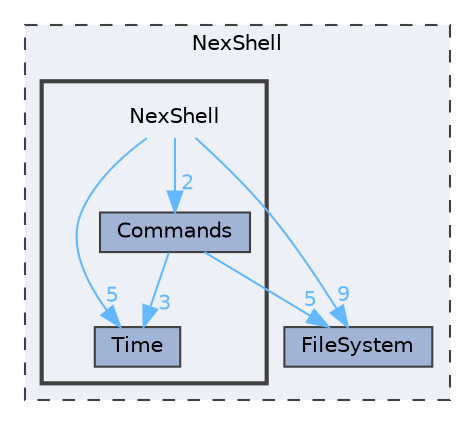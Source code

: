 digraph "NexShell/NexShell"
{
 // LATEX_PDF_SIZE
  bgcolor="transparent";
  edge [fontname=Helvetica,fontsize=10,labelfontname=Helvetica,labelfontsize=10];
  node [fontname=Helvetica,fontsize=10,shape=box,height=0.2,width=0.4];
  compound=true
  subgraph clusterdir_9662453b8aa11dc8a06f840845195316 {
    graph [ bgcolor="#edf0f7", pencolor="grey25", label="NexShell", fontname=Helvetica,fontsize=10 style="filled,dashed", URL="dir_9662453b8aa11dc8a06f840845195316.html",tooltip=""]
  dir_7879b7a810b7c7a75d2255f0b423156a [label="FileSystem", fillcolor="#a2b4d6", color="grey25", style="filled", URL="dir_7879b7a810b7c7a75d2255f0b423156a.html",tooltip=""];
  subgraph clusterdir_3af21ba60b481d3981e98075c6af07b8 {
    graph [ bgcolor="#edf0f7", pencolor="grey25", label="", fontname=Helvetica,fontsize=10 style="filled,bold", URL="dir_3af21ba60b481d3981e98075c6af07b8.html",tooltip=""]
    dir_3af21ba60b481d3981e98075c6af07b8 [shape=plaintext, label="NexShell"];
  dir_2346cd9d67321f601016c1c310aacf01 [label="Commands", fillcolor="#a2b4d6", color="grey25", style="filled", URL="dir_2346cd9d67321f601016c1c310aacf01.html",tooltip=""];
  dir_434bf14027d039222c11479875192830 [label="Time", fillcolor="#a2b4d6", color="grey25", style="filled", URL="dir_434bf14027d039222c11479875192830.html",tooltip=""];
  }
  }
  dir_3af21ba60b481d3981e98075c6af07b8->dir_2346cd9d67321f601016c1c310aacf01 [headlabel="2", labeldistance=1.5 headhref="dir_000005_000000.html" href="dir_000005_000000.html" color="steelblue1" fontcolor="steelblue1"];
  dir_3af21ba60b481d3981e98075c6af07b8->dir_434bf14027d039222c11479875192830 [headlabel="5", labeldistance=1.5 headhref="dir_000005_000008.html" href="dir_000005_000008.html" color="steelblue1" fontcolor="steelblue1"];
  dir_3af21ba60b481d3981e98075c6af07b8->dir_7879b7a810b7c7a75d2255f0b423156a [headlabel="9", labeldistance=1.5 headhref="dir_000005_000001.html" href="dir_000005_000001.html" color="steelblue1" fontcolor="steelblue1"];
  dir_2346cd9d67321f601016c1c310aacf01->dir_434bf14027d039222c11479875192830 [headlabel="3", labeldistance=1.5 headhref="dir_000000_000008.html" href="dir_000000_000008.html" color="steelblue1" fontcolor="steelblue1"];
  dir_2346cd9d67321f601016c1c310aacf01->dir_7879b7a810b7c7a75d2255f0b423156a [headlabel="5", labeldistance=1.5 headhref="dir_000000_000001.html" href="dir_000000_000001.html" color="steelblue1" fontcolor="steelblue1"];
}
